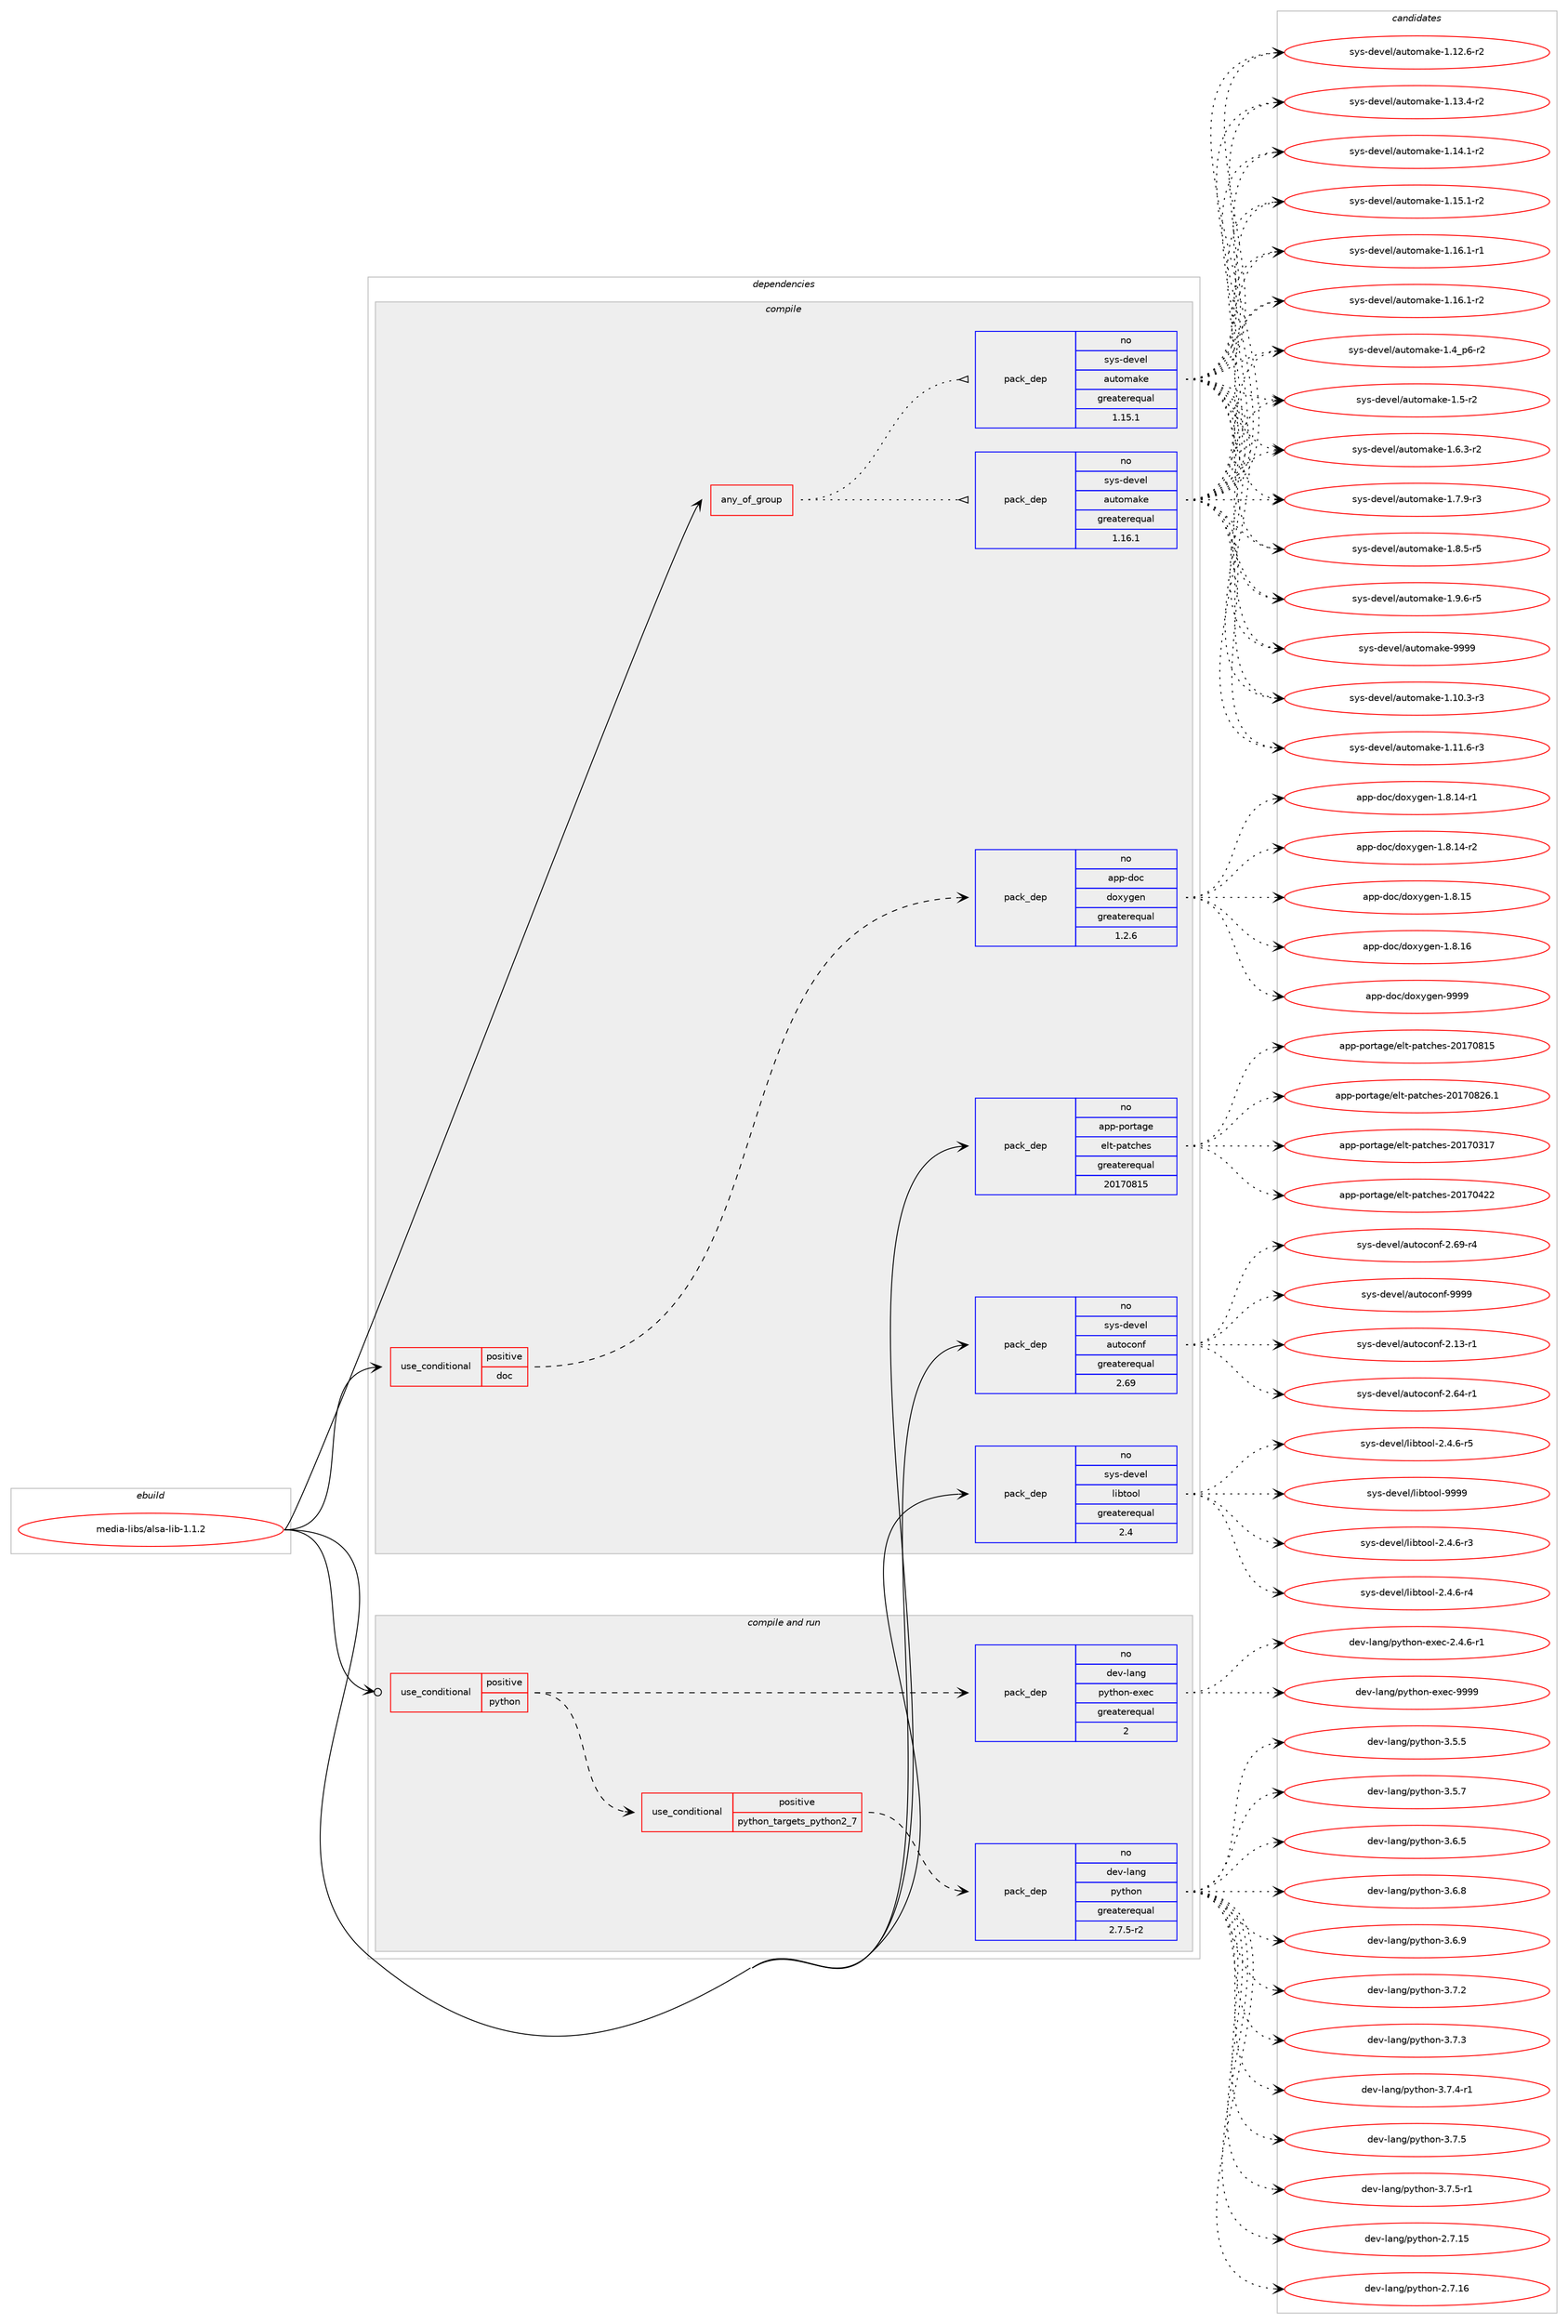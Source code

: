 digraph prolog {

# *************
# Graph options
# *************

newrank=true;
concentrate=true;
compound=true;
graph [rankdir=LR,fontname=Helvetica,fontsize=10,ranksep=1.5];#, ranksep=2.5, nodesep=0.2];
edge  [arrowhead=vee];
node  [fontname=Helvetica,fontsize=10];

# **********
# The ebuild
# **********

subgraph cluster_leftcol {
color=gray;
rank=same;
label=<<i>ebuild</i>>;
id [label="media-libs/alsa-lib-1.1.2", color=red, width=4, href="../media-libs/alsa-lib-1.1.2.svg"];
}

# ****************
# The dependencies
# ****************

subgraph cluster_midcol {
color=gray;
label=<<i>dependencies</i>>;
subgraph cluster_compile {
fillcolor="#eeeeee";
style=filled;
label=<<i>compile</i>>;
subgraph any13182 {
dependency784143 [label=<<TABLE BORDER="0" CELLBORDER="1" CELLSPACING="0" CELLPADDING="4"><TR><TD CELLPADDING="10">any_of_group</TD></TR></TABLE>>, shape=none, color=red];subgraph pack579917 {
dependency784144 [label=<<TABLE BORDER="0" CELLBORDER="1" CELLSPACING="0" CELLPADDING="4" WIDTH="220"><TR><TD ROWSPAN="6" CELLPADDING="30">pack_dep</TD></TR><TR><TD WIDTH="110">no</TD></TR><TR><TD>sys-devel</TD></TR><TR><TD>automake</TD></TR><TR><TD>greaterequal</TD></TR><TR><TD>1.16.1</TD></TR></TABLE>>, shape=none, color=blue];
}
dependency784143:e -> dependency784144:w [weight=20,style="dotted",arrowhead="oinv"];
subgraph pack579918 {
dependency784145 [label=<<TABLE BORDER="0" CELLBORDER="1" CELLSPACING="0" CELLPADDING="4" WIDTH="220"><TR><TD ROWSPAN="6" CELLPADDING="30">pack_dep</TD></TR><TR><TD WIDTH="110">no</TD></TR><TR><TD>sys-devel</TD></TR><TR><TD>automake</TD></TR><TR><TD>greaterequal</TD></TR><TR><TD>1.15.1</TD></TR></TABLE>>, shape=none, color=blue];
}
dependency784143:e -> dependency784145:w [weight=20,style="dotted",arrowhead="oinv"];
}
id:e -> dependency784143:w [weight=20,style="solid",arrowhead="vee"];
subgraph cond190623 {
dependency784146 [label=<<TABLE BORDER="0" CELLBORDER="1" CELLSPACING="0" CELLPADDING="4"><TR><TD ROWSPAN="3" CELLPADDING="10">use_conditional</TD></TR><TR><TD>positive</TD></TR><TR><TD>doc</TD></TR></TABLE>>, shape=none, color=red];
subgraph pack579919 {
dependency784147 [label=<<TABLE BORDER="0" CELLBORDER="1" CELLSPACING="0" CELLPADDING="4" WIDTH="220"><TR><TD ROWSPAN="6" CELLPADDING="30">pack_dep</TD></TR><TR><TD WIDTH="110">no</TD></TR><TR><TD>app-doc</TD></TR><TR><TD>doxygen</TD></TR><TR><TD>greaterequal</TD></TR><TR><TD>1.2.6</TD></TR></TABLE>>, shape=none, color=blue];
}
dependency784146:e -> dependency784147:w [weight=20,style="dashed",arrowhead="vee"];
}
id:e -> dependency784146:w [weight=20,style="solid",arrowhead="vee"];
subgraph pack579920 {
dependency784148 [label=<<TABLE BORDER="0" CELLBORDER="1" CELLSPACING="0" CELLPADDING="4" WIDTH="220"><TR><TD ROWSPAN="6" CELLPADDING="30">pack_dep</TD></TR><TR><TD WIDTH="110">no</TD></TR><TR><TD>app-portage</TD></TR><TR><TD>elt-patches</TD></TR><TR><TD>greaterequal</TD></TR><TR><TD>20170815</TD></TR></TABLE>>, shape=none, color=blue];
}
id:e -> dependency784148:w [weight=20,style="solid",arrowhead="vee"];
subgraph pack579921 {
dependency784149 [label=<<TABLE BORDER="0" CELLBORDER="1" CELLSPACING="0" CELLPADDING="4" WIDTH="220"><TR><TD ROWSPAN="6" CELLPADDING="30">pack_dep</TD></TR><TR><TD WIDTH="110">no</TD></TR><TR><TD>sys-devel</TD></TR><TR><TD>autoconf</TD></TR><TR><TD>greaterequal</TD></TR><TR><TD>2.69</TD></TR></TABLE>>, shape=none, color=blue];
}
id:e -> dependency784149:w [weight=20,style="solid",arrowhead="vee"];
subgraph pack579922 {
dependency784150 [label=<<TABLE BORDER="0" CELLBORDER="1" CELLSPACING="0" CELLPADDING="4" WIDTH="220"><TR><TD ROWSPAN="6" CELLPADDING="30">pack_dep</TD></TR><TR><TD WIDTH="110">no</TD></TR><TR><TD>sys-devel</TD></TR><TR><TD>libtool</TD></TR><TR><TD>greaterequal</TD></TR><TR><TD>2.4</TD></TR></TABLE>>, shape=none, color=blue];
}
id:e -> dependency784150:w [weight=20,style="solid",arrowhead="vee"];
}
subgraph cluster_compileandrun {
fillcolor="#eeeeee";
style=filled;
label=<<i>compile and run</i>>;
subgraph cond190624 {
dependency784151 [label=<<TABLE BORDER="0" CELLBORDER="1" CELLSPACING="0" CELLPADDING="4"><TR><TD ROWSPAN="3" CELLPADDING="10">use_conditional</TD></TR><TR><TD>positive</TD></TR><TR><TD>python</TD></TR></TABLE>>, shape=none, color=red];
subgraph cond190625 {
dependency784152 [label=<<TABLE BORDER="0" CELLBORDER="1" CELLSPACING="0" CELLPADDING="4"><TR><TD ROWSPAN="3" CELLPADDING="10">use_conditional</TD></TR><TR><TD>positive</TD></TR><TR><TD>python_targets_python2_7</TD></TR></TABLE>>, shape=none, color=red];
subgraph pack579923 {
dependency784153 [label=<<TABLE BORDER="0" CELLBORDER="1" CELLSPACING="0" CELLPADDING="4" WIDTH="220"><TR><TD ROWSPAN="6" CELLPADDING="30">pack_dep</TD></TR><TR><TD WIDTH="110">no</TD></TR><TR><TD>dev-lang</TD></TR><TR><TD>python</TD></TR><TR><TD>greaterequal</TD></TR><TR><TD>2.7.5-r2</TD></TR></TABLE>>, shape=none, color=blue];
}
dependency784152:e -> dependency784153:w [weight=20,style="dashed",arrowhead="vee"];
}
dependency784151:e -> dependency784152:w [weight=20,style="dashed",arrowhead="vee"];
subgraph pack579924 {
dependency784154 [label=<<TABLE BORDER="0" CELLBORDER="1" CELLSPACING="0" CELLPADDING="4" WIDTH="220"><TR><TD ROWSPAN="6" CELLPADDING="30">pack_dep</TD></TR><TR><TD WIDTH="110">no</TD></TR><TR><TD>dev-lang</TD></TR><TR><TD>python-exec</TD></TR><TR><TD>greaterequal</TD></TR><TR><TD>2</TD></TR></TABLE>>, shape=none, color=blue];
}
dependency784151:e -> dependency784154:w [weight=20,style="dashed",arrowhead="vee"];
}
id:e -> dependency784151:w [weight=20,style="solid",arrowhead="odotvee"];
}
subgraph cluster_run {
fillcolor="#eeeeee";
style=filled;
label=<<i>run</i>>;
}
}

# **************
# The candidates
# **************

subgraph cluster_choices {
rank=same;
color=gray;
label=<<i>candidates</i>>;

subgraph choice579917 {
color=black;
nodesep=1;
choice11512111545100101118101108479711711611110997107101454946494846514511451 [label="sys-devel/automake-1.10.3-r3", color=red, width=4,href="../sys-devel/automake-1.10.3-r3.svg"];
choice11512111545100101118101108479711711611110997107101454946494946544511451 [label="sys-devel/automake-1.11.6-r3", color=red, width=4,href="../sys-devel/automake-1.11.6-r3.svg"];
choice11512111545100101118101108479711711611110997107101454946495046544511450 [label="sys-devel/automake-1.12.6-r2", color=red, width=4,href="../sys-devel/automake-1.12.6-r2.svg"];
choice11512111545100101118101108479711711611110997107101454946495146524511450 [label="sys-devel/automake-1.13.4-r2", color=red, width=4,href="../sys-devel/automake-1.13.4-r2.svg"];
choice11512111545100101118101108479711711611110997107101454946495246494511450 [label="sys-devel/automake-1.14.1-r2", color=red, width=4,href="../sys-devel/automake-1.14.1-r2.svg"];
choice11512111545100101118101108479711711611110997107101454946495346494511450 [label="sys-devel/automake-1.15.1-r2", color=red, width=4,href="../sys-devel/automake-1.15.1-r2.svg"];
choice11512111545100101118101108479711711611110997107101454946495446494511449 [label="sys-devel/automake-1.16.1-r1", color=red, width=4,href="../sys-devel/automake-1.16.1-r1.svg"];
choice11512111545100101118101108479711711611110997107101454946495446494511450 [label="sys-devel/automake-1.16.1-r2", color=red, width=4,href="../sys-devel/automake-1.16.1-r2.svg"];
choice115121115451001011181011084797117116111109971071014549465295112544511450 [label="sys-devel/automake-1.4_p6-r2", color=red, width=4,href="../sys-devel/automake-1.4_p6-r2.svg"];
choice11512111545100101118101108479711711611110997107101454946534511450 [label="sys-devel/automake-1.5-r2", color=red, width=4,href="../sys-devel/automake-1.5-r2.svg"];
choice115121115451001011181011084797117116111109971071014549465446514511450 [label="sys-devel/automake-1.6.3-r2", color=red, width=4,href="../sys-devel/automake-1.6.3-r2.svg"];
choice115121115451001011181011084797117116111109971071014549465546574511451 [label="sys-devel/automake-1.7.9-r3", color=red, width=4,href="../sys-devel/automake-1.7.9-r3.svg"];
choice115121115451001011181011084797117116111109971071014549465646534511453 [label="sys-devel/automake-1.8.5-r5", color=red, width=4,href="../sys-devel/automake-1.8.5-r5.svg"];
choice115121115451001011181011084797117116111109971071014549465746544511453 [label="sys-devel/automake-1.9.6-r5", color=red, width=4,href="../sys-devel/automake-1.9.6-r5.svg"];
choice115121115451001011181011084797117116111109971071014557575757 [label="sys-devel/automake-9999", color=red, width=4,href="../sys-devel/automake-9999.svg"];
dependency784144:e -> choice11512111545100101118101108479711711611110997107101454946494846514511451:w [style=dotted,weight="100"];
dependency784144:e -> choice11512111545100101118101108479711711611110997107101454946494946544511451:w [style=dotted,weight="100"];
dependency784144:e -> choice11512111545100101118101108479711711611110997107101454946495046544511450:w [style=dotted,weight="100"];
dependency784144:e -> choice11512111545100101118101108479711711611110997107101454946495146524511450:w [style=dotted,weight="100"];
dependency784144:e -> choice11512111545100101118101108479711711611110997107101454946495246494511450:w [style=dotted,weight="100"];
dependency784144:e -> choice11512111545100101118101108479711711611110997107101454946495346494511450:w [style=dotted,weight="100"];
dependency784144:e -> choice11512111545100101118101108479711711611110997107101454946495446494511449:w [style=dotted,weight="100"];
dependency784144:e -> choice11512111545100101118101108479711711611110997107101454946495446494511450:w [style=dotted,weight="100"];
dependency784144:e -> choice115121115451001011181011084797117116111109971071014549465295112544511450:w [style=dotted,weight="100"];
dependency784144:e -> choice11512111545100101118101108479711711611110997107101454946534511450:w [style=dotted,weight="100"];
dependency784144:e -> choice115121115451001011181011084797117116111109971071014549465446514511450:w [style=dotted,weight="100"];
dependency784144:e -> choice115121115451001011181011084797117116111109971071014549465546574511451:w [style=dotted,weight="100"];
dependency784144:e -> choice115121115451001011181011084797117116111109971071014549465646534511453:w [style=dotted,weight="100"];
dependency784144:e -> choice115121115451001011181011084797117116111109971071014549465746544511453:w [style=dotted,weight="100"];
dependency784144:e -> choice115121115451001011181011084797117116111109971071014557575757:w [style=dotted,weight="100"];
}
subgraph choice579918 {
color=black;
nodesep=1;
choice11512111545100101118101108479711711611110997107101454946494846514511451 [label="sys-devel/automake-1.10.3-r3", color=red, width=4,href="../sys-devel/automake-1.10.3-r3.svg"];
choice11512111545100101118101108479711711611110997107101454946494946544511451 [label="sys-devel/automake-1.11.6-r3", color=red, width=4,href="../sys-devel/automake-1.11.6-r3.svg"];
choice11512111545100101118101108479711711611110997107101454946495046544511450 [label="sys-devel/automake-1.12.6-r2", color=red, width=4,href="../sys-devel/automake-1.12.6-r2.svg"];
choice11512111545100101118101108479711711611110997107101454946495146524511450 [label="sys-devel/automake-1.13.4-r2", color=red, width=4,href="../sys-devel/automake-1.13.4-r2.svg"];
choice11512111545100101118101108479711711611110997107101454946495246494511450 [label="sys-devel/automake-1.14.1-r2", color=red, width=4,href="../sys-devel/automake-1.14.1-r2.svg"];
choice11512111545100101118101108479711711611110997107101454946495346494511450 [label="sys-devel/automake-1.15.1-r2", color=red, width=4,href="../sys-devel/automake-1.15.1-r2.svg"];
choice11512111545100101118101108479711711611110997107101454946495446494511449 [label="sys-devel/automake-1.16.1-r1", color=red, width=4,href="../sys-devel/automake-1.16.1-r1.svg"];
choice11512111545100101118101108479711711611110997107101454946495446494511450 [label="sys-devel/automake-1.16.1-r2", color=red, width=4,href="../sys-devel/automake-1.16.1-r2.svg"];
choice115121115451001011181011084797117116111109971071014549465295112544511450 [label="sys-devel/automake-1.4_p6-r2", color=red, width=4,href="../sys-devel/automake-1.4_p6-r2.svg"];
choice11512111545100101118101108479711711611110997107101454946534511450 [label="sys-devel/automake-1.5-r2", color=red, width=4,href="../sys-devel/automake-1.5-r2.svg"];
choice115121115451001011181011084797117116111109971071014549465446514511450 [label="sys-devel/automake-1.6.3-r2", color=red, width=4,href="../sys-devel/automake-1.6.3-r2.svg"];
choice115121115451001011181011084797117116111109971071014549465546574511451 [label="sys-devel/automake-1.7.9-r3", color=red, width=4,href="../sys-devel/automake-1.7.9-r3.svg"];
choice115121115451001011181011084797117116111109971071014549465646534511453 [label="sys-devel/automake-1.8.5-r5", color=red, width=4,href="../sys-devel/automake-1.8.5-r5.svg"];
choice115121115451001011181011084797117116111109971071014549465746544511453 [label="sys-devel/automake-1.9.6-r5", color=red, width=4,href="../sys-devel/automake-1.9.6-r5.svg"];
choice115121115451001011181011084797117116111109971071014557575757 [label="sys-devel/automake-9999", color=red, width=4,href="../sys-devel/automake-9999.svg"];
dependency784145:e -> choice11512111545100101118101108479711711611110997107101454946494846514511451:w [style=dotted,weight="100"];
dependency784145:e -> choice11512111545100101118101108479711711611110997107101454946494946544511451:w [style=dotted,weight="100"];
dependency784145:e -> choice11512111545100101118101108479711711611110997107101454946495046544511450:w [style=dotted,weight="100"];
dependency784145:e -> choice11512111545100101118101108479711711611110997107101454946495146524511450:w [style=dotted,weight="100"];
dependency784145:e -> choice11512111545100101118101108479711711611110997107101454946495246494511450:w [style=dotted,weight="100"];
dependency784145:e -> choice11512111545100101118101108479711711611110997107101454946495346494511450:w [style=dotted,weight="100"];
dependency784145:e -> choice11512111545100101118101108479711711611110997107101454946495446494511449:w [style=dotted,weight="100"];
dependency784145:e -> choice11512111545100101118101108479711711611110997107101454946495446494511450:w [style=dotted,weight="100"];
dependency784145:e -> choice115121115451001011181011084797117116111109971071014549465295112544511450:w [style=dotted,weight="100"];
dependency784145:e -> choice11512111545100101118101108479711711611110997107101454946534511450:w [style=dotted,weight="100"];
dependency784145:e -> choice115121115451001011181011084797117116111109971071014549465446514511450:w [style=dotted,weight="100"];
dependency784145:e -> choice115121115451001011181011084797117116111109971071014549465546574511451:w [style=dotted,weight="100"];
dependency784145:e -> choice115121115451001011181011084797117116111109971071014549465646534511453:w [style=dotted,weight="100"];
dependency784145:e -> choice115121115451001011181011084797117116111109971071014549465746544511453:w [style=dotted,weight="100"];
dependency784145:e -> choice115121115451001011181011084797117116111109971071014557575757:w [style=dotted,weight="100"];
}
subgraph choice579919 {
color=black;
nodesep=1;
choice97112112451001119947100111120121103101110454946564649524511449 [label="app-doc/doxygen-1.8.14-r1", color=red, width=4,href="../app-doc/doxygen-1.8.14-r1.svg"];
choice97112112451001119947100111120121103101110454946564649524511450 [label="app-doc/doxygen-1.8.14-r2", color=red, width=4,href="../app-doc/doxygen-1.8.14-r2.svg"];
choice9711211245100111994710011112012110310111045494656464953 [label="app-doc/doxygen-1.8.15", color=red, width=4,href="../app-doc/doxygen-1.8.15.svg"];
choice9711211245100111994710011112012110310111045494656464954 [label="app-doc/doxygen-1.8.16", color=red, width=4,href="../app-doc/doxygen-1.8.16.svg"];
choice971121124510011199471001111201211031011104557575757 [label="app-doc/doxygen-9999", color=red, width=4,href="../app-doc/doxygen-9999.svg"];
dependency784147:e -> choice97112112451001119947100111120121103101110454946564649524511449:w [style=dotted,weight="100"];
dependency784147:e -> choice97112112451001119947100111120121103101110454946564649524511450:w [style=dotted,weight="100"];
dependency784147:e -> choice9711211245100111994710011112012110310111045494656464953:w [style=dotted,weight="100"];
dependency784147:e -> choice9711211245100111994710011112012110310111045494656464954:w [style=dotted,weight="100"];
dependency784147:e -> choice971121124510011199471001111201211031011104557575757:w [style=dotted,weight="100"];
}
subgraph choice579920 {
color=black;
nodesep=1;
choice97112112451121111141169710310147101108116451129711699104101115455048495548514955 [label="app-portage/elt-patches-20170317", color=red, width=4,href="../app-portage/elt-patches-20170317.svg"];
choice97112112451121111141169710310147101108116451129711699104101115455048495548525050 [label="app-portage/elt-patches-20170422", color=red, width=4,href="../app-portage/elt-patches-20170422.svg"];
choice97112112451121111141169710310147101108116451129711699104101115455048495548564953 [label="app-portage/elt-patches-20170815", color=red, width=4,href="../app-portage/elt-patches-20170815.svg"];
choice971121124511211111411697103101471011081164511297116991041011154550484955485650544649 [label="app-portage/elt-patches-20170826.1", color=red, width=4,href="../app-portage/elt-patches-20170826.1.svg"];
dependency784148:e -> choice97112112451121111141169710310147101108116451129711699104101115455048495548514955:w [style=dotted,weight="100"];
dependency784148:e -> choice97112112451121111141169710310147101108116451129711699104101115455048495548525050:w [style=dotted,weight="100"];
dependency784148:e -> choice97112112451121111141169710310147101108116451129711699104101115455048495548564953:w [style=dotted,weight="100"];
dependency784148:e -> choice971121124511211111411697103101471011081164511297116991041011154550484955485650544649:w [style=dotted,weight="100"];
}
subgraph choice579921 {
color=black;
nodesep=1;
choice1151211154510010111810110847971171161119911111010245504649514511449 [label="sys-devel/autoconf-2.13-r1", color=red, width=4,href="../sys-devel/autoconf-2.13-r1.svg"];
choice1151211154510010111810110847971171161119911111010245504654524511449 [label="sys-devel/autoconf-2.64-r1", color=red, width=4,href="../sys-devel/autoconf-2.64-r1.svg"];
choice1151211154510010111810110847971171161119911111010245504654574511452 [label="sys-devel/autoconf-2.69-r4", color=red, width=4,href="../sys-devel/autoconf-2.69-r4.svg"];
choice115121115451001011181011084797117116111991111101024557575757 [label="sys-devel/autoconf-9999", color=red, width=4,href="../sys-devel/autoconf-9999.svg"];
dependency784149:e -> choice1151211154510010111810110847971171161119911111010245504649514511449:w [style=dotted,weight="100"];
dependency784149:e -> choice1151211154510010111810110847971171161119911111010245504654524511449:w [style=dotted,weight="100"];
dependency784149:e -> choice1151211154510010111810110847971171161119911111010245504654574511452:w [style=dotted,weight="100"];
dependency784149:e -> choice115121115451001011181011084797117116111991111101024557575757:w [style=dotted,weight="100"];
}
subgraph choice579922 {
color=black;
nodesep=1;
choice1151211154510010111810110847108105981161111111084550465246544511451 [label="sys-devel/libtool-2.4.6-r3", color=red, width=4,href="../sys-devel/libtool-2.4.6-r3.svg"];
choice1151211154510010111810110847108105981161111111084550465246544511452 [label="sys-devel/libtool-2.4.6-r4", color=red, width=4,href="../sys-devel/libtool-2.4.6-r4.svg"];
choice1151211154510010111810110847108105981161111111084550465246544511453 [label="sys-devel/libtool-2.4.6-r5", color=red, width=4,href="../sys-devel/libtool-2.4.6-r5.svg"];
choice1151211154510010111810110847108105981161111111084557575757 [label="sys-devel/libtool-9999", color=red, width=4,href="../sys-devel/libtool-9999.svg"];
dependency784150:e -> choice1151211154510010111810110847108105981161111111084550465246544511451:w [style=dotted,weight="100"];
dependency784150:e -> choice1151211154510010111810110847108105981161111111084550465246544511452:w [style=dotted,weight="100"];
dependency784150:e -> choice1151211154510010111810110847108105981161111111084550465246544511453:w [style=dotted,weight="100"];
dependency784150:e -> choice1151211154510010111810110847108105981161111111084557575757:w [style=dotted,weight="100"];
}
subgraph choice579923 {
color=black;
nodesep=1;
choice10010111845108971101034711212111610411111045504655464953 [label="dev-lang/python-2.7.15", color=red, width=4,href="../dev-lang/python-2.7.15.svg"];
choice10010111845108971101034711212111610411111045504655464954 [label="dev-lang/python-2.7.16", color=red, width=4,href="../dev-lang/python-2.7.16.svg"];
choice100101118451089711010347112121116104111110455146534653 [label="dev-lang/python-3.5.5", color=red, width=4,href="../dev-lang/python-3.5.5.svg"];
choice100101118451089711010347112121116104111110455146534655 [label="dev-lang/python-3.5.7", color=red, width=4,href="../dev-lang/python-3.5.7.svg"];
choice100101118451089711010347112121116104111110455146544653 [label="dev-lang/python-3.6.5", color=red, width=4,href="../dev-lang/python-3.6.5.svg"];
choice100101118451089711010347112121116104111110455146544656 [label="dev-lang/python-3.6.8", color=red, width=4,href="../dev-lang/python-3.6.8.svg"];
choice100101118451089711010347112121116104111110455146544657 [label="dev-lang/python-3.6.9", color=red, width=4,href="../dev-lang/python-3.6.9.svg"];
choice100101118451089711010347112121116104111110455146554650 [label="dev-lang/python-3.7.2", color=red, width=4,href="../dev-lang/python-3.7.2.svg"];
choice100101118451089711010347112121116104111110455146554651 [label="dev-lang/python-3.7.3", color=red, width=4,href="../dev-lang/python-3.7.3.svg"];
choice1001011184510897110103471121211161041111104551465546524511449 [label="dev-lang/python-3.7.4-r1", color=red, width=4,href="../dev-lang/python-3.7.4-r1.svg"];
choice100101118451089711010347112121116104111110455146554653 [label="dev-lang/python-3.7.5", color=red, width=4,href="../dev-lang/python-3.7.5.svg"];
choice1001011184510897110103471121211161041111104551465546534511449 [label="dev-lang/python-3.7.5-r1", color=red, width=4,href="../dev-lang/python-3.7.5-r1.svg"];
dependency784153:e -> choice10010111845108971101034711212111610411111045504655464953:w [style=dotted,weight="100"];
dependency784153:e -> choice10010111845108971101034711212111610411111045504655464954:w [style=dotted,weight="100"];
dependency784153:e -> choice100101118451089711010347112121116104111110455146534653:w [style=dotted,weight="100"];
dependency784153:e -> choice100101118451089711010347112121116104111110455146534655:w [style=dotted,weight="100"];
dependency784153:e -> choice100101118451089711010347112121116104111110455146544653:w [style=dotted,weight="100"];
dependency784153:e -> choice100101118451089711010347112121116104111110455146544656:w [style=dotted,weight="100"];
dependency784153:e -> choice100101118451089711010347112121116104111110455146544657:w [style=dotted,weight="100"];
dependency784153:e -> choice100101118451089711010347112121116104111110455146554650:w [style=dotted,weight="100"];
dependency784153:e -> choice100101118451089711010347112121116104111110455146554651:w [style=dotted,weight="100"];
dependency784153:e -> choice1001011184510897110103471121211161041111104551465546524511449:w [style=dotted,weight="100"];
dependency784153:e -> choice100101118451089711010347112121116104111110455146554653:w [style=dotted,weight="100"];
dependency784153:e -> choice1001011184510897110103471121211161041111104551465546534511449:w [style=dotted,weight="100"];
}
subgraph choice579924 {
color=black;
nodesep=1;
choice10010111845108971101034711212111610411111045101120101994550465246544511449 [label="dev-lang/python-exec-2.4.6-r1", color=red, width=4,href="../dev-lang/python-exec-2.4.6-r1.svg"];
choice10010111845108971101034711212111610411111045101120101994557575757 [label="dev-lang/python-exec-9999", color=red, width=4,href="../dev-lang/python-exec-9999.svg"];
dependency784154:e -> choice10010111845108971101034711212111610411111045101120101994550465246544511449:w [style=dotted,weight="100"];
dependency784154:e -> choice10010111845108971101034711212111610411111045101120101994557575757:w [style=dotted,weight="100"];
}
}

}
